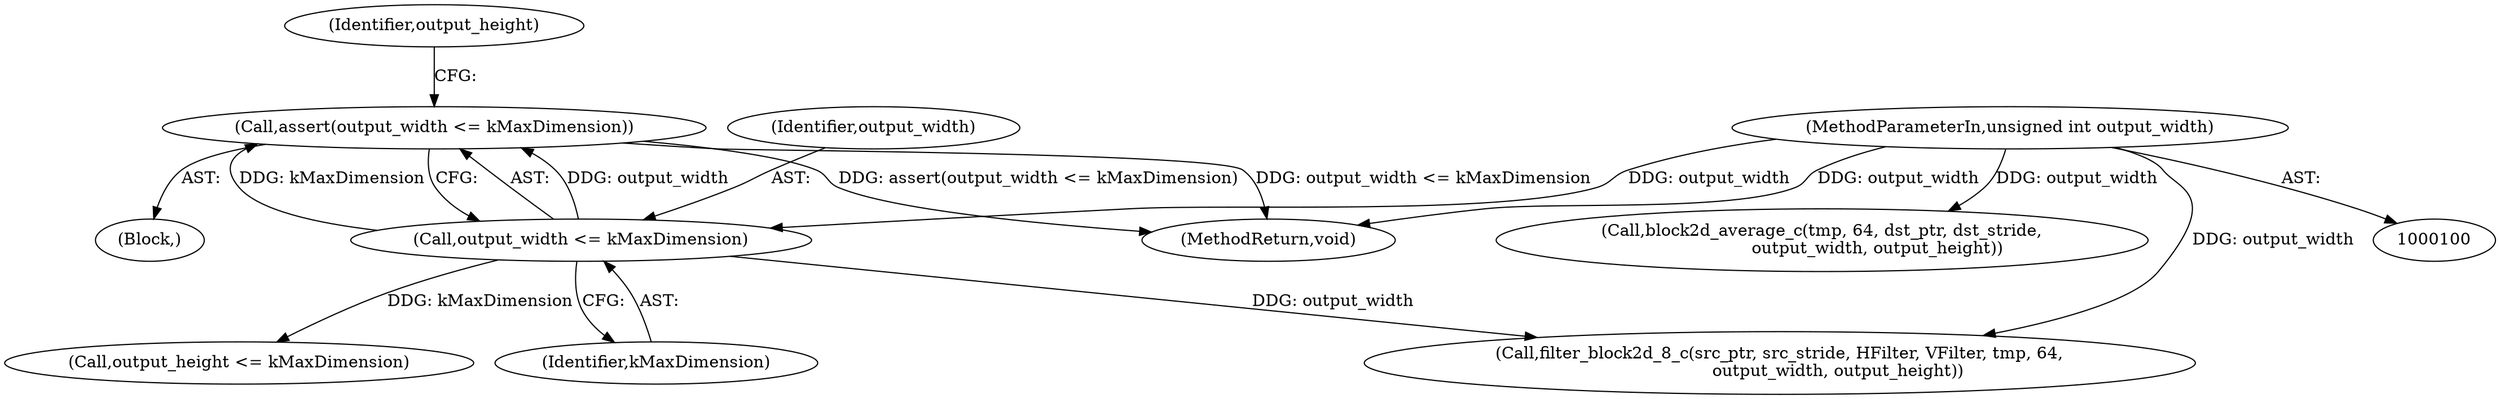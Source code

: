 digraph "0_Android_5a9753fca56f0eeb9f61e342b2fccffc364f9426_33@API" {
"1000111" [label="(Call,assert(output_width <= kMaxDimension))"];
"1000112" [label="(Call,output_width <= kMaxDimension)"];
"1000107" [label="(MethodParameterIn,unsigned int output_width)"];
"1000111" [label="(Call,assert(output_width <= kMaxDimension))"];
"1000109" [label="(Block,)"];
"1000117" [label="(Identifier,output_height)"];
"1000114" [label="(Identifier,kMaxDimension)"];
"1000107" [label="(MethodParameterIn,unsigned int output_width)"];
"1000112" [label="(Call,output_width <= kMaxDimension)"];
"1000128" [label="(Call,block2d_average_c(tmp, 64, dst_ptr, dst_stride,\n                     output_width, output_height))"];
"1000113" [label="(Identifier,output_width)"];
"1000119" [label="(Call,filter_block2d_8_c(src_ptr, src_stride, HFilter, VFilter, tmp, 64,\n                      output_width, output_height))"];
"1000135" [label="(MethodReturn,void)"];
"1000116" [label="(Call,output_height <= kMaxDimension)"];
"1000111" -> "1000109"  [label="AST: "];
"1000111" -> "1000112"  [label="CFG: "];
"1000112" -> "1000111"  [label="AST: "];
"1000117" -> "1000111"  [label="CFG: "];
"1000111" -> "1000135"  [label="DDG: output_width <= kMaxDimension"];
"1000111" -> "1000135"  [label="DDG: assert(output_width <= kMaxDimension)"];
"1000112" -> "1000111"  [label="DDG: output_width"];
"1000112" -> "1000111"  [label="DDG: kMaxDimension"];
"1000112" -> "1000114"  [label="CFG: "];
"1000113" -> "1000112"  [label="AST: "];
"1000114" -> "1000112"  [label="AST: "];
"1000107" -> "1000112"  [label="DDG: output_width"];
"1000112" -> "1000116"  [label="DDG: kMaxDimension"];
"1000112" -> "1000119"  [label="DDG: output_width"];
"1000107" -> "1000100"  [label="AST: "];
"1000107" -> "1000135"  [label="DDG: output_width"];
"1000107" -> "1000119"  [label="DDG: output_width"];
"1000107" -> "1000128"  [label="DDG: output_width"];
}
